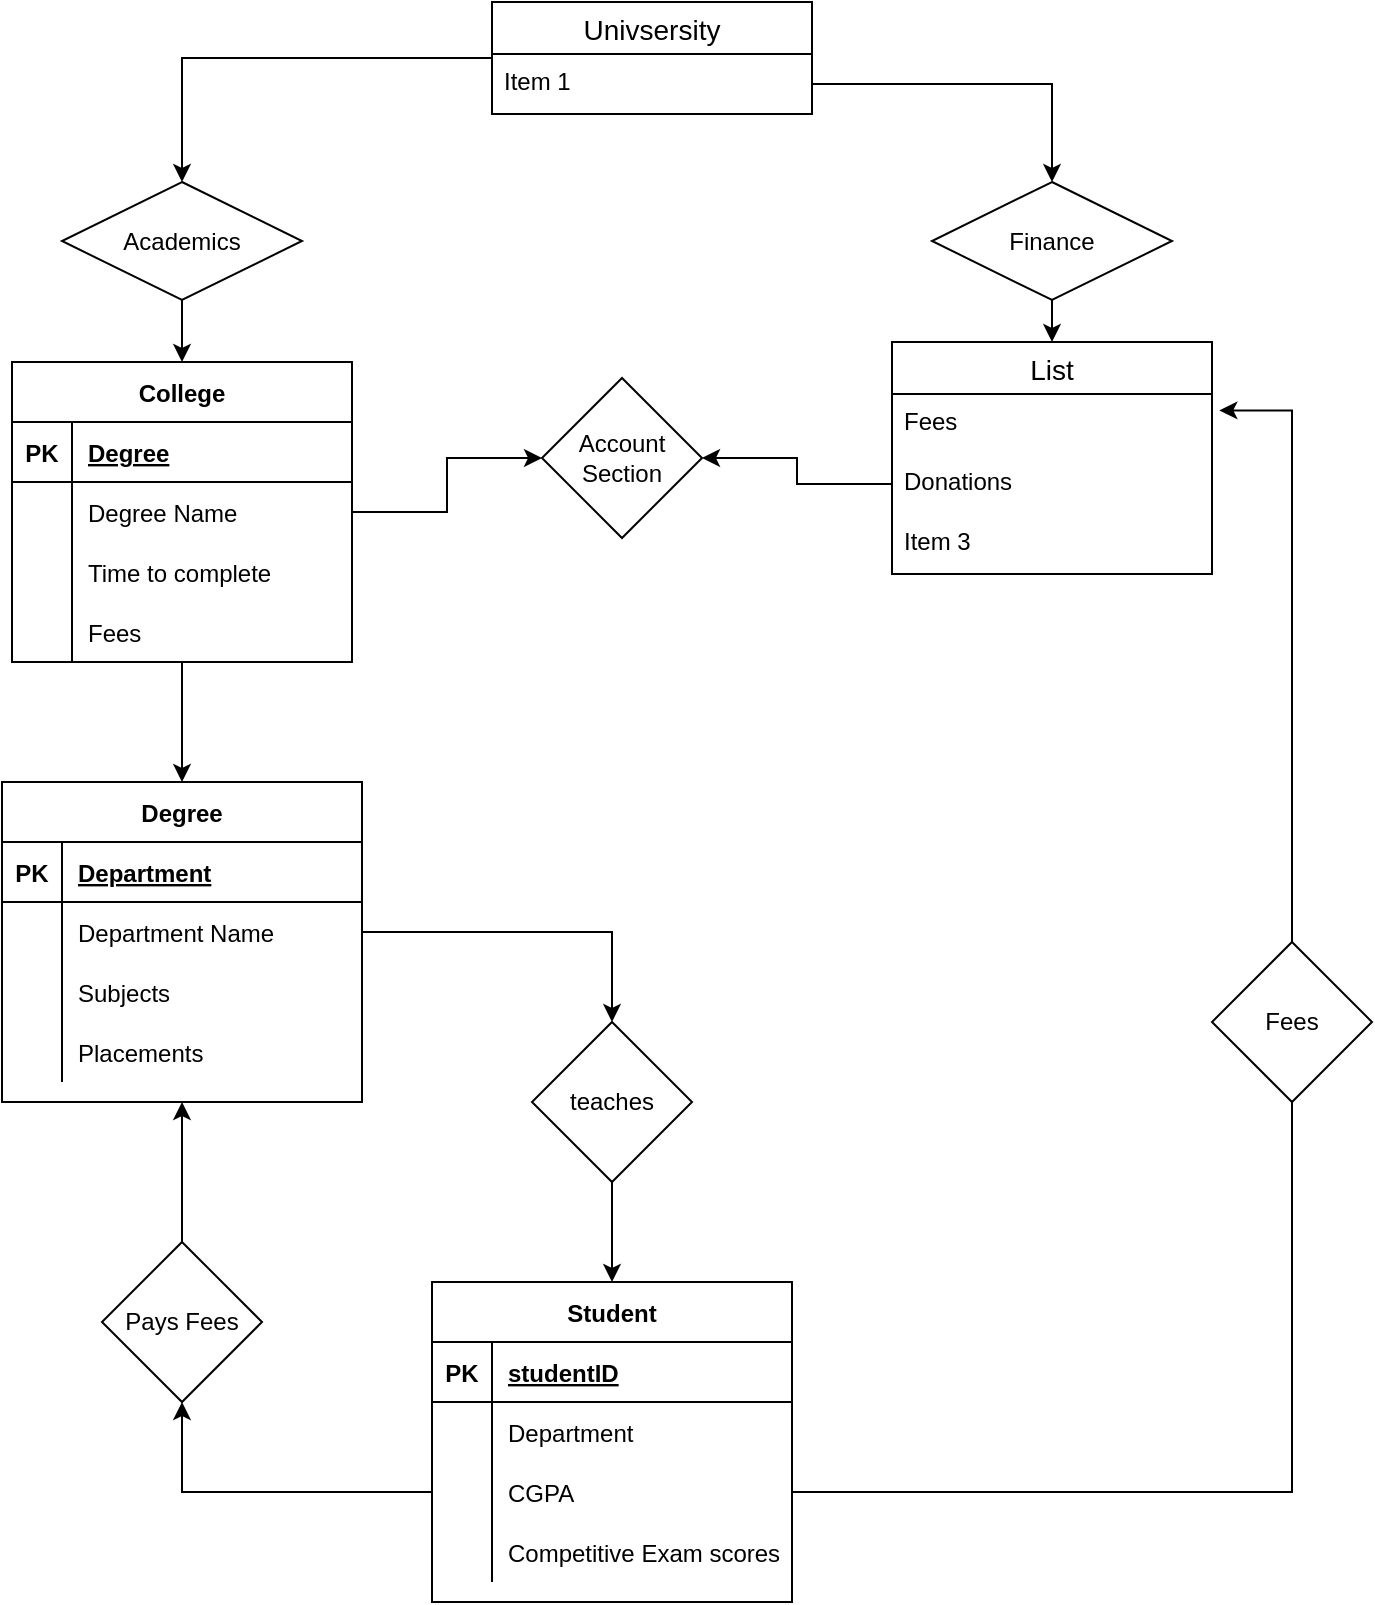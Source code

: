 <mxfile version="16.5.6" type="github"><diagram id="rx9PW70Ys-3DxKZLH5-X" name="Page-1"><mxGraphModel dx="1497" dy="794" grid="1" gridSize="10" guides="1" tooltips="1" connect="1" arrows="1" fold="1" page="1" pageScale="1" pageWidth="850" pageHeight="1100" math="0" shadow="0"><root><mxCell id="0"/><mxCell id="1" parent="0"/><mxCell id="lo2IE8QiwyJvkeOmM1kf-76" style="edgeStyle=orthogonalEdgeStyle;rounded=0;orthogonalLoop=1;jettySize=auto;html=1;entryX=0.5;entryY=0;entryDx=0;entryDy=0;" edge="1" parent="1" source="lo2IE8QiwyJvkeOmM1kf-31" target="lo2IE8QiwyJvkeOmM1kf-74"><mxGeometry relative="1" as="geometry"/></mxCell><mxCell id="lo2IE8QiwyJvkeOmM1kf-31" value="Univsersity" style="swimlane;fontStyle=0;childLayout=stackLayout;horizontal=1;startSize=26;horizontalStack=0;resizeParent=1;resizeParentMax=0;resizeLast=0;collapsible=1;marginBottom=0;align=center;fontSize=14;" vertex="1" parent="1"><mxGeometry x="320" y="20" width="160" height="56" as="geometry"/></mxCell><mxCell id="lo2IE8QiwyJvkeOmM1kf-32" value="Item 1" style="text;strokeColor=none;fillColor=none;spacingLeft=4;spacingRight=4;overflow=hidden;rotatable=0;points=[[0,0.5],[1,0.5]];portConstraint=eastwest;fontSize=12;" vertex="1" parent="lo2IE8QiwyJvkeOmM1kf-31"><mxGeometry y="26" width="160" height="30" as="geometry"/></mxCell><mxCell id="lo2IE8QiwyJvkeOmM1kf-78" style="edgeStyle=orthogonalEdgeStyle;rounded=0;orthogonalLoop=1;jettySize=auto;html=1;entryX=0.5;entryY=0;entryDx=0;entryDy=0;" edge="1" parent="1" source="lo2IE8QiwyJvkeOmM1kf-48" target="lo2IE8QiwyJvkeOmM1kf-61"><mxGeometry relative="1" as="geometry"/></mxCell><mxCell id="lo2IE8QiwyJvkeOmM1kf-48" value="College" style="shape=table;startSize=30;container=1;collapsible=1;childLayout=tableLayout;fixedRows=1;rowLines=0;fontStyle=1;align=center;resizeLast=1;" vertex="1" parent="1"><mxGeometry x="80" y="200" width="170" height="150" as="geometry"/></mxCell><mxCell id="lo2IE8QiwyJvkeOmM1kf-49" value="" style="shape=tableRow;horizontal=0;startSize=0;swimlaneHead=0;swimlaneBody=0;fillColor=none;collapsible=0;dropTarget=0;points=[[0,0.5],[1,0.5]];portConstraint=eastwest;top=0;left=0;right=0;bottom=1;" vertex="1" parent="lo2IE8QiwyJvkeOmM1kf-48"><mxGeometry y="30" width="170" height="30" as="geometry"/></mxCell><mxCell id="lo2IE8QiwyJvkeOmM1kf-50" value="PK" style="shape=partialRectangle;connectable=0;fillColor=none;top=0;left=0;bottom=0;right=0;fontStyle=1;overflow=hidden;" vertex="1" parent="lo2IE8QiwyJvkeOmM1kf-49"><mxGeometry width="30" height="30" as="geometry"><mxRectangle width="30" height="30" as="alternateBounds"/></mxGeometry></mxCell><mxCell id="lo2IE8QiwyJvkeOmM1kf-51" value="Degree" style="shape=partialRectangle;connectable=0;fillColor=none;top=0;left=0;bottom=0;right=0;align=left;spacingLeft=6;fontStyle=5;overflow=hidden;" vertex="1" parent="lo2IE8QiwyJvkeOmM1kf-49"><mxGeometry x="30" width="140" height="30" as="geometry"><mxRectangle width="140" height="30" as="alternateBounds"/></mxGeometry></mxCell><mxCell id="lo2IE8QiwyJvkeOmM1kf-52" value="" style="shape=tableRow;horizontal=0;startSize=0;swimlaneHead=0;swimlaneBody=0;fillColor=none;collapsible=0;dropTarget=0;points=[[0,0.5],[1,0.5]];portConstraint=eastwest;top=0;left=0;right=0;bottom=0;" vertex="1" parent="lo2IE8QiwyJvkeOmM1kf-48"><mxGeometry y="60" width="170" height="30" as="geometry"/></mxCell><mxCell id="lo2IE8QiwyJvkeOmM1kf-53" value="" style="shape=partialRectangle;connectable=0;fillColor=none;top=0;left=0;bottom=0;right=0;editable=1;overflow=hidden;" vertex="1" parent="lo2IE8QiwyJvkeOmM1kf-52"><mxGeometry width="30" height="30" as="geometry"><mxRectangle width="30" height="30" as="alternateBounds"/></mxGeometry></mxCell><mxCell id="lo2IE8QiwyJvkeOmM1kf-54" value="Degree Name" style="shape=partialRectangle;connectable=0;fillColor=none;top=0;left=0;bottom=0;right=0;align=left;spacingLeft=6;overflow=hidden;" vertex="1" parent="lo2IE8QiwyJvkeOmM1kf-52"><mxGeometry x="30" width="140" height="30" as="geometry"><mxRectangle width="140" height="30" as="alternateBounds"/></mxGeometry></mxCell><mxCell id="lo2IE8QiwyJvkeOmM1kf-55" value="" style="shape=tableRow;horizontal=0;startSize=0;swimlaneHead=0;swimlaneBody=0;fillColor=none;collapsible=0;dropTarget=0;points=[[0,0.5],[1,0.5]];portConstraint=eastwest;top=0;left=0;right=0;bottom=0;" vertex="1" parent="lo2IE8QiwyJvkeOmM1kf-48"><mxGeometry y="90" width="170" height="30" as="geometry"/></mxCell><mxCell id="lo2IE8QiwyJvkeOmM1kf-56" value="" style="shape=partialRectangle;connectable=0;fillColor=none;top=0;left=0;bottom=0;right=0;editable=1;overflow=hidden;" vertex="1" parent="lo2IE8QiwyJvkeOmM1kf-55"><mxGeometry width="30" height="30" as="geometry"><mxRectangle width="30" height="30" as="alternateBounds"/></mxGeometry></mxCell><mxCell id="lo2IE8QiwyJvkeOmM1kf-57" value="Time to complete" style="shape=partialRectangle;connectable=0;fillColor=none;top=0;left=0;bottom=0;right=0;align=left;spacingLeft=6;overflow=hidden;" vertex="1" parent="lo2IE8QiwyJvkeOmM1kf-55"><mxGeometry x="30" width="140" height="30" as="geometry"><mxRectangle width="140" height="30" as="alternateBounds"/></mxGeometry></mxCell><mxCell id="lo2IE8QiwyJvkeOmM1kf-58" value="" style="shape=tableRow;horizontal=0;startSize=0;swimlaneHead=0;swimlaneBody=0;fillColor=none;collapsible=0;dropTarget=0;points=[[0,0.5],[1,0.5]];portConstraint=eastwest;top=0;left=0;right=0;bottom=0;" vertex="1" parent="lo2IE8QiwyJvkeOmM1kf-48"><mxGeometry y="120" width="170" height="30" as="geometry"/></mxCell><mxCell id="lo2IE8QiwyJvkeOmM1kf-59" value="" style="shape=partialRectangle;connectable=0;fillColor=none;top=0;left=0;bottom=0;right=0;editable=1;overflow=hidden;" vertex="1" parent="lo2IE8QiwyJvkeOmM1kf-58"><mxGeometry width="30" height="30" as="geometry"><mxRectangle width="30" height="30" as="alternateBounds"/></mxGeometry></mxCell><mxCell id="lo2IE8QiwyJvkeOmM1kf-60" value="Fees" style="shape=partialRectangle;connectable=0;fillColor=none;top=0;left=0;bottom=0;right=0;align=left;spacingLeft=6;overflow=hidden;" vertex="1" parent="lo2IE8QiwyJvkeOmM1kf-58"><mxGeometry x="30" width="140" height="30" as="geometry"><mxRectangle width="140" height="30" as="alternateBounds"/></mxGeometry></mxCell><mxCell id="lo2IE8QiwyJvkeOmM1kf-61" value="Degree" style="shape=table;startSize=30;container=1;collapsible=1;childLayout=tableLayout;fixedRows=1;rowLines=0;fontStyle=1;align=center;resizeLast=1;" vertex="1" parent="1"><mxGeometry x="75" y="410" width="180" height="160" as="geometry"/></mxCell><mxCell id="lo2IE8QiwyJvkeOmM1kf-62" value="" style="shape=tableRow;horizontal=0;startSize=0;swimlaneHead=0;swimlaneBody=0;fillColor=none;collapsible=0;dropTarget=0;points=[[0,0.5],[1,0.5]];portConstraint=eastwest;top=0;left=0;right=0;bottom=1;" vertex="1" parent="lo2IE8QiwyJvkeOmM1kf-61"><mxGeometry y="30" width="180" height="30" as="geometry"/></mxCell><mxCell id="lo2IE8QiwyJvkeOmM1kf-63" value="PK" style="shape=partialRectangle;connectable=0;fillColor=none;top=0;left=0;bottom=0;right=0;fontStyle=1;overflow=hidden;" vertex="1" parent="lo2IE8QiwyJvkeOmM1kf-62"><mxGeometry width="30" height="30" as="geometry"><mxRectangle width="30" height="30" as="alternateBounds"/></mxGeometry></mxCell><mxCell id="lo2IE8QiwyJvkeOmM1kf-64" value="Department" style="shape=partialRectangle;connectable=0;fillColor=none;top=0;left=0;bottom=0;right=0;align=left;spacingLeft=6;fontStyle=5;overflow=hidden;" vertex="1" parent="lo2IE8QiwyJvkeOmM1kf-62"><mxGeometry x="30" width="150" height="30" as="geometry"><mxRectangle width="150" height="30" as="alternateBounds"/></mxGeometry></mxCell><mxCell id="lo2IE8QiwyJvkeOmM1kf-65" value="" style="shape=tableRow;horizontal=0;startSize=0;swimlaneHead=0;swimlaneBody=0;fillColor=none;collapsible=0;dropTarget=0;points=[[0,0.5],[1,0.5]];portConstraint=eastwest;top=0;left=0;right=0;bottom=0;" vertex="1" parent="lo2IE8QiwyJvkeOmM1kf-61"><mxGeometry y="60" width="180" height="30" as="geometry"/></mxCell><mxCell id="lo2IE8QiwyJvkeOmM1kf-66" value="" style="shape=partialRectangle;connectable=0;fillColor=none;top=0;left=0;bottom=0;right=0;editable=1;overflow=hidden;" vertex="1" parent="lo2IE8QiwyJvkeOmM1kf-65"><mxGeometry width="30" height="30" as="geometry"><mxRectangle width="30" height="30" as="alternateBounds"/></mxGeometry></mxCell><mxCell id="lo2IE8QiwyJvkeOmM1kf-67" value="Department Name" style="shape=partialRectangle;connectable=0;fillColor=none;top=0;left=0;bottom=0;right=0;align=left;spacingLeft=6;overflow=hidden;" vertex="1" parent="lo2IE8QiwyJvkeOmM1kf-65"><mxGeometry x="30" width="150" height="30" as="geometry"><mxRectangle width="150" height="30" as="alternateBounds"/></mxGeometry></mxCell><mxCell id="lo2IE8QiwyJvkeOmM1kf-68" value="" style="shape=tableRow;horizontal=0;startSize=0;swimlaneHead=0;swimlaneBody=0;fillColor=none;collapsible=0;dropTarget=0;points=[[0,0.5],[1,0.5]];portConstraint=eastwest;top=0;left=0;right=0;bottom=0;" vertex="1" parent="lo2IE8QiwyJvkeOmM1kf-61"><mxGeometry y="90" width="180" height="30" as="geometry"/></mxCell><mxCell id="lo2IE8QiwyJvkeOmM1kf-69" value="" style="shape=partialRectangle;connectable=0;fillColor=none;top=0;left=0;bottom=0;right=0;editable=1;overflow=hidden;" vertex="1" parent="lo2IE8QiwyJvkeOmM1kf-68"><mxGeometry width="30" height="30" as="geometry"><mxRectangle width="30" height="30" as="alternateBounds"/></mxGeometry></mxCell><mxCell id="lo2IE8QiwyJvkeOmM1kf-70" value="Subjects" style="shape=partialRectangle;connectable=0;fillColor=none;top=0;left=0;bottom=0;right=0;align=left;spacingLeft=6;overflow=hidden;" vertex="1" parent="lo2IE8QiwyJvkeOmM1kf-68"><mxGeometry x="30" width="150" height="30" as="geometry"><mxRectangle width="150" height="30" as="alternateBounds"/></mxGeometry></mxCell><mxCell id="lo2IE8QiwyJvkeOmM1kf-71" value="" style="shape=tableRow;horizontal=0;startSize=0;swimlaneHead=0;swimlaneBody=0;fillColor=none;collapsible=0;dropTarget=0;points=[[0,0.5],[1,0.5]];portConstraint=eastwest;top=0;left=0;right=0;bottom=0;" vertex="1" parent="lo2IE8QiwyJvkeOmM1kf-61"><mxGeometry y="120" width="180" height="30" as="geometry"/></mxCell><mxCell id="lo2IE8QiwyJvkeOmM1kf-72" value="" style="shape=partialRectangle;connectable=0;fillColor=none;top=0;left=0;bottom=0;right=0;editable=1;overflow=hidden;" vertex="1" parent="lo2IE8QiwyJvkeOmM1kf-71"><mxGeometry width="30" height="30" as="geometry"><mxRectangle width="30" height="30" as="alternateBounds"/></mxGeometry></mxCell><mxCell id="lo2IE8QiwyJvkeOmM1kf-73" value="Placements" style="shape=partialRectangle;connectable=0;fillColor=none;top=0;left=0;bottom=0;right=0;align=left;spacingLeft=6;overflow=hidden;" vertex="1" parent="lo2IE8QiwyJvkeOmM1kf-71"><mxGeometry x="30" width="150" height="30" as="geometry"><mxRectangle width="150" height="30" as="alternateBounds"/></mxGeometry></mxCell><mxCell id="lo2IE8QiwyJvkeOmM1kf-77" style="edgeStyle=orthogonalEdgeStyle;rounded=0;orthogonalLoop=1;jettySize=auto;html=1;exitX=0.5;exitY=1;exitDx=0;exitDy=0;entryX=0.5;entryY=0;entryDx=0;entryDy=0;" edge="1" parent="1" source="lo2IE8QiwyJvkeOmM1kf-74" target="lo2IE8QiwyJvkeOmM1kf-48"><mxGeometry relative="1" as="geometry"/></mxCell><mxCell id="lo2IE8QiwyJvkeOmM1kf-74" value="Academics" style="rhombus;whiteSpace=wrap;html=1;" vertex="1" parent="1"><mxGeometry x="105" y="110" width="120" height="59" as="geometry"/></mxCell><mxCell id="lo2IE8QiwyJvkeOmM1kf-85" style="edgeStyle=orthogonalEdgeStyle;rounded=0;orthogonalLoop=1;jettySize=auto;html=1;exitX=0.5;exitY=1;exitDx=0;exitDy=0;entryX=0.5;entryY=0;entryDx=0;entryDy=0;" edge="1" parent="1" source="lo2IE8QiwyJvkeOmM1kf-75" target="lo2IE8QiwyJvkeOmM1kf-80"><mxGeometry relative="1" as="geometry"/></mxCell><mxCell id="lo2IE8QiwyJvkeOmM1kf-75" value="Finance" style="rhombus;whiteSpace=wrap;html=1;" vertex="1" parent="1"><mxGeometry x="540" y="110" width="120" height="59" as="geometry"/></mxCell><mxCell id="lo2IE8QiwyJvkeOmM1kf-79" style="edgeStyle=orthogonalEdgeStyle;rounded=0;orthogonalLoop=1;jettySize=auto;html=1;entryX=0.5;entryY=0;entryDx=0;entryDy=0;" edge="1" parent="1" source="lo2IE8QiwyJvkeOmM1kf-32" target="lo2IE8QiwyJvkeOmM1kf-75"><mxGeometry relative="1" as="geometry"/></mxCell><mxCell id="lo2IE8QiwyJvkeOmM1kf-80" value="List" style="swimlane;fontStyle=0;childLayout=stackLayout;horizontal=1;startSize=26;horizontalStack=0;resizeParent=1;resizeParentMax=0;resizeLast=0;collapsible=1;marginBottom=0;align=center;fontSize=14;" vertex="1" parent="1"><mxGeometry x="520" y="190" width="160" height="116" as="geometry"/></mxCell><mxCell id="lo2IE8QiwyJvkeOmM1kf-81" value="Fees" style="text;strokeColor=none;fillColor=none;spacingLeft=4;spacingRight=4;overflow=hidden;rotatable=0;points=[[0,0.5],[1,0.5]];portConstraint=eastwest;fontSize=12;" vertex="1" parent="lo2IE8QiwyJvkeOmM1kf-80"><mxGeometry y="26" width="160" height="30" as="geometry"/></mxCell><mxCell id="lo2IE8QiwyJvkeOmM1kf-82" value="Donations" style="text;strokeColor=none;fillColor=none;spacingLeft=4;spacingRight=4;overflow=hidden;rotatable=0;points=[[0,0.5],[1,0.5]];portConstraint=eastwest;fontSize=12;" vertex="1" parent="lo2IE8QiwyJvkeOmM1kf-80"><mxGeometry y="56" width="160" height="30" as="geometry"/></mxCell><mxCell id="lo2IE8QiwyJvkeOmM1kf-83" value="Item 3" style="text;strokeColor=none;fillColor=none;spacingLeft=4;spacingRight=4;overflow=hidden;rotatable=0;points=[[0,0.5],[1,0.5]];portConstraint=eastwest;fontSize=12;" vertex="1" parent="lo2IE8QiwyJvkeOmM1kf-80"><mxGeometry y="86" width="160" height="30" as="geometry"/></mxCell><mxCell id="lo2IE8QiwyJvkeOmM1kf-87" value="Account&lt;br&gt;Section" style="rhombus;whiteSpace=wrap;html=1;" vertex="1" parent="1"><mxGeometry x="345" y="208" width="80" height="80" as="geometry"/></mxCell><mxCell id="lo2IE8QiwyJvkeOmM1kf-88" style="edgeStyle=orthogonalEdgeStyle;rounded=0;orthogonalLoop=1;jettySize=auto;html=1;entryX=0;entryY=0.5;entryDx=0;entryDy=0;" edge="1" parent="1" source="lo2IE8QiwyJvkeOmM1kf-52" target="lo2IE8QiwyJvkeOmM1kf-87"><mxGeometry relative="1" as="geometry"/></mxCell><mxCell id="lo2IE8QiwyJvkeOmM1kf-89" style="edgeStyle=orthogonalEdgeStyle;rounded=0;orthogonalLoop=1;jettySize=auto;html=1;entryX=1;entryY=0.5;entryDx=0;entryDy=0;" edge="1" parent="1" source="lo2IE8QiwyJvkeOmM1kf-82" target="lo2IE8QiwyJvkeOmM1kf-87"><mxGeometry relative="1" as="geometry"/></mxCell><mxCell id="lo2IE8QiwyJvkeOmM1kf-90" value="Student" style="shape=table;startSize=30;container=1;collapsible=1;childLayout=tableLayout;fixedRows=1;rowLines=0;fontStyle=1;align=center;resizeLast=1;" vertex="1" parent="1"><mxGeometry x="290" y="660" width="180" height="160" as="geometry"/></mxCell><mxCell id="lo2IE8QiwyJvkeOmM1kf-91" value="" style="shape=tableRow;horizontal=0;startSize=0;swimlaneHead=0;swimlaneBody=0;fillColor=none;collapsible=0;dropTarget=0;points=[[0,0.5],[1,0.5]];portConstraint=eastwest;top=0;left=0;right=0;bottom=1;" vertex="1" parent="lo2IE8QiwyJvkeOmM1kf-90"><mxGeometry y="30" width="180" height="30" as="geometry"/></mxCell><mxCell id="lo2IE8QiwyJvkeOmM1kf-92" value="PK" style="shape=partialRectangle;connectable=0;fillColor=none;top=0;left=0;bottom=0;right=0;fontStyle=1;overflow=hidden;" vertex="1" parent="lo2IE8QiwyJvkeOmM1kf-91"><mxGeometry width="30" height="30" as="geometry"><mxRectangle width="30" height="30" as="alternateBounds"/></mxGeometry></mxCell><mxCell id="lo2IE8QiwyJvkeOmM1kf-93" value="studentID" style="shape=partialRectangle;connectable=0;fillColor=none;top=0;left=0;bottom=0;right=0;align=left;spacingLeft=6;fontStyle=5;overflow=hidden;" vertex="1" parent="lo2IE8QiwyJvkeOmM1kf-91"><mxGeometry x="30" width="150" height="30" as="geometry"><mxRectangle width="150" height="30" as="alternateBounds"/></mxGeometry></mxCell><mxCell id="lo2IE8QiwyJvkeOmM1kf-94" value="" style="shape=tableRow;horizontal=0;startSize=0;swimlaneHead=0;swimlaneBody=0;fillColor=none;collapsible=0;dropTarget=0;points=[[0,0.5],[1,0.5]];portConstraint=eastwest;top=0;left=0;right=0;bottom=0;" vertex="1" parent="lo2IE8QiwyJvkeOmM1kf-90"><mxGeometry y="60" width="180" height="30" as="geometry"/></mxCell><mxCell id="lo2IE8QiwyJvkeOmM1kf-95" value="" style="shape=partialRectangle;connectable=0;fillColor=none;top=0;left=0;bottom=0;right=0;editable=1;overflow=hidden;" vertex="1" parent="lo2IE8QiwyJvkeOmM1kf-94"><mxGeometry width="30" height="30" as="geometry"><mxRectangle width="30" height="30" as="alternateBounds"/></mxGeometry></mxCell><mxCell id="lo2IE8QiwyJvkeOmM1kf-96" value="Department" style="shape=partialRectangle;connectable=0;fillColor=none;top=0;left=0;bottom=0;right=0;align=left;spacingLeft=6;overflow=hidden;" vertex="1" parent="lo2IE8QiwyJvkeOmM1kf-94"><mxGeometry x="30" width="150" height="30" as="geometry"><mxRectangle width="150" height="30" as="alternateBounds"/></mxGeometry></mxCell><mxCell id="lo2IE8QiwyJvkeOmM1kf-97" value="" style="shape=tableRow;horizontal=0;startSize=0;swimlaneHead=0;swimlaneBody=0;fillColor=none;collapsible=0;dropTarget=0;points=[[0,0.5],[1,0.5]];portConstraint=eastwest;top=0;left=0;right=0;bottom=0;" vertex="1" parent="lo2IE8QiwyJvkeOmM1kf-90"><mxGeometry y="90" width="180" height="30" as="geometry"/></mxCell><mxCell id="lo2IE8QiwyJvkeOmM1kf-98" value="" style="shape=partialRectangle;connectable=0;fillColor=none;top=0;left=0;bottom=0;right=0;editable=1;overflow=hidden;" vertex="1" parent="lo2IE8QiwyJvkeOmM1kf-97"><mxGeometry width="30" height="30" as="geometry"><mxRectangle width="30" height="30" as="alternateBounds"/></mxGeometry></mxCell><mxCell id="lo2IE8QiwyJvkeOmM1kf-99" value="CGPA" style="shape=partialRectangle;connectable=0;fillColor=none;top=0;left=0;bottom=0;right=0;align=left;spacingLeft=6;overflow=hidden;" vertex="1" parent="lo2IE8QiwyJvkeOmM1kf-97"><mxGeometry x="30" width="150" height="30" as="geometry"><mxRectangle width="150" height="30" as="alternateBounds"/></mxGeometry></mxCell><mxCell id="lo2IE8QiwyJvkeOmM1kf-100" value="" style="shape=tableRow;horizontal=0;startSize=0;swimlaneHead=0;swimlaneBody=0;fillColor=none;collapsible=0;dropTarget=0;points=[[0,0.5],[1,0.5]];portConstraint=eastwest;top=0;left=0;right=0;bottom=0;" vertex="1" parent="lo2IE8QiwyJvkeOmM1kf-90"><mxGeometry y="120" width="180" height="30" as="geometry"/></mxCell><mxCell id="lo2IE8QiwyJvkeOmM1kf-101" value="" style="shape=partialRectangle;connectable=0;fillColor=none;top=0;left=0;bottom=0;right=0;editable=1;overflow=hidden;" vertex="1" parent="lo2IE8QiwyJvkeOmM1kf-100"><mxGeometry width="30" height="30" as="geometry"><mxRectangle width="30" height="30" as="alternateBounds"/></mxGeometry></mxCell><mxCell id="lo2IE8QiwyJvkeOmM1kf-102" value="Competitive Exam scores" style="shape=partialRectangle;connectable=0;fillColor=none;top=0;left=0;bottom=0;right=0;align=left;spacingLeft=6;overflow=hidden;" vertex="1" parent="lo2IE8QiwyJvkeOmM1kf-100"><mxGeometry x="30" width="150" height="30" as="geometry"><mxRectangle width="150" height="30" as="alternateBounds"/></mxGeometry></mxCell><mxCell id="lo2IE8QiwyJvkeOmM1kf-106" style="edgeStyle=orthogonalEdgeStyle;rounded=0;orthogonalLoop=1;jettySize=auto;html=1;entryX=0.5;entryY=0;entryDx=0;entryDy=0;" edge="1" parent="1" source="lo2IE8QiwyJvkeOmM1kf-104" target="lo2IE8QiwyJvkeOmM1kf-90"><mxGeometry relative="1" as="geometry"/></mxCell><mxCell id="lo2IE8QiwyJvkeOmM1kf-104" value="teaches" style="rhombus;whiteSpace=wrap;html=1;" vertex="1" parent="1"><mxGeometry x="340" y="530" width="80" height="80" as="geometry"/></mxCell><mxCell id="lo2IE8QiwyJvkeOmM1kf-105" style="edgeStyle=orthogonalEdgeStyle;rounded=0;orthogonalLoop=1;jettySize=auto;html=1;entryX=0.5;entryY=0;entryDx=0;entryDy=0;" edge="1" parent="1" source="lo2IE8QiwyJvkeOmM1kf-65" target="lo2IE8QiwyJvkeOmM1kf-104"><mxGeometry relative="1" as="geometry"/></mxCell><mxCell id="lo2IE8QiwyJvkeOmM1kf-111" style="edgeStyle=orthogonalEdgeStyle;rounded=0;orthogonalLoop=1;jettySize=auto;html=1;entryX=0.5;entryY=1;entryDx=0;entryDy=0;" edge="1" parent="1" source="lo2IE8QiwyJvkeOmM1kf-109" target="lo2IE8QiwyJvkeOmM1kf-61"><mxGeometry relative="1" as="geometry"/></mxCell><mxCell id="lo2IE8QiwyJvkeOmM1kf-109" value="Pays Fees" style="rhombus;whiteSpace=wrap;html=1;" vertex="1" parent="1"><mxGeometry x="125" y="640" width="80" height="80" as="geometry"/></mxCell><mxCell id="lo2IE8QiwyJvkeOmM1kf-110" style="edgeStyle=orthogonalEdgeStyle;rounded=0;orthogonalLoop=1;jettySize=auto;html=1;entryX=0.5;entryY=1;entryDx=0;entryDy=0;" edge="1" parent="1" source="lo2IE8QiwyJvkeOmM1kf-97" target="lo2IE8QiwyJvkeOmM1kf-109"><mxGeometry relative="1" as="geometry"/></mxCell><mxCell id="lo2IE8QiwyJvkeOmM1kf-113" style="edgeStyle=orthogonalEdgeStyle;rounded=0;orthogonalLoop=1;jettySize=auto;html=1;entryX=1.023;entryY=0.273;entryDx=0;entryDy=0;entryPerimeter=0;" edge="1" parent="1" source="lo2IE8QiwyJvkeOmM1kf-97" target="lo2IE8QiwyJvkeOmM1kf-81"><mxGeometry relative="1" as="geometry"><Array as="points"><mxPoint x="720" y="765"/><mxPoint x="720" y="224"/></Array></mxGeometry></mxCell><mxCell id="lo2IE8QiwyJvkeOmM1kf-114" value="Fees" style="rhombus;whiteSpace=wrap;html=1;" vertex="1" parent="1"><mxGeometry x="680" y="490" width="80" height="80" as="geometry"/></mxCell></root></mxGraphModel></diagram></mxfile>